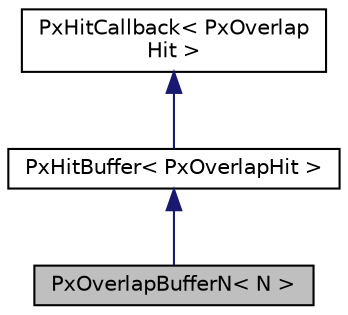 digraph "PxOverlapBufferN&lt; N &gt;"
{
  edge [fontname="Helvetica",fontsize="10",labelfontname="Helvetica",labelfontsize="10"];
  node [fontname="Helvetica",fontsize="10",shape=record];
  Node0 [label="PxOverlapBufferN\< N \>",height=0.2,width=0.4,color="black", fillcolor="grey75", style="filled", fontcolor="black"];
  Node1 -> Node0 [dir="back",color="midnightblue",fontsize="10",style="solid",fontname="Helvetica"];
  Node1 [label="PxHitBuffer\< PxOverlapHit \>",height=0.2,width=0.4,color="black", fillcolor="white", style="filled",URL="$structPxHitBuffer.html"];
  Node2 -> Node1 [dir="back",color="midnightblue",fontsize="10",style="solid",fontname="Helvetica"];
  Node2 [label="PxHitCallback\< PxOverlap\lHit \>",height=0.2,width=0.4,color="black", fillcolor="white", style="filled",URL="$structPxHitCallback.html"];
}
